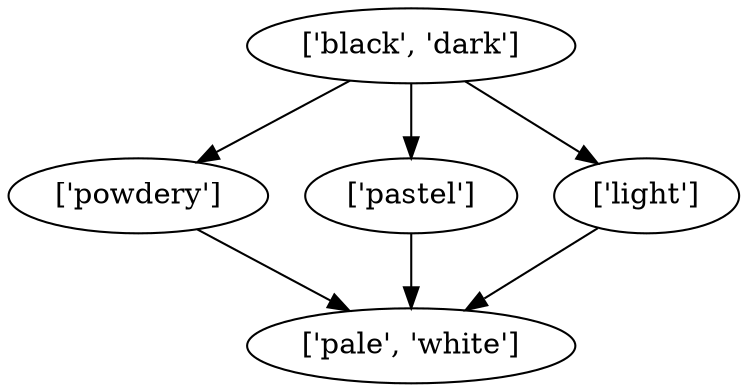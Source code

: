 strict digraph  {
	"['powdery']" -> "['pale', 'white']";
	"['pastel']" -> "['pale', 'white']";
	"['black', 'dark']" -> "['powdery']";
	"['black', 'dark']" -> "['pastel']";
	"['black', 'dark']" -> "['light']";
	"['light']" -> "['pale', 'white']";
}

